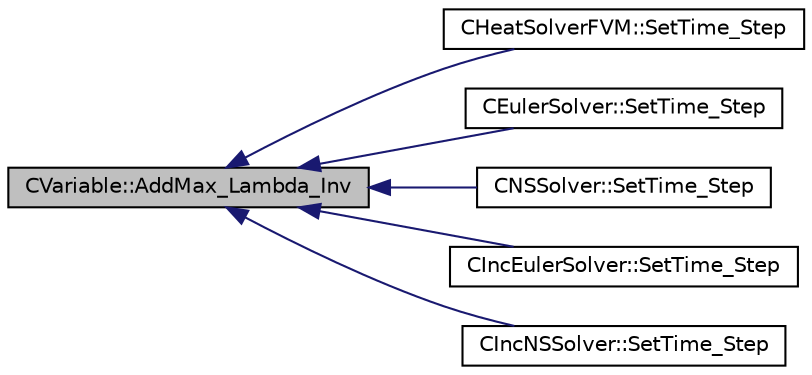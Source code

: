digraph "CVariable::AddMax_Lambda_Inv"
{
  edge [fontname="Helvetica",fontsize="10",labelfontname="Helvetica",labelfontsize="10"];
  node [fontname="Helvetica",fontsize="10",shape=record];
  rankdir="LR";
  Node178 [label="CVariable::AddMax_Lambda_Inv",height=0.2,width=0.4,color="black", fillcolor="grey75", style="filled", fontcolor="black"];
  Node178 -> Node179 [dir="back",color="midnightblue",fontsize="10",style="solid",fontname="Helvetica"];
  Node179 [label="CHeatSolverFVM::SetTime_Step",height=0.2,width=0.4,color="black", fillcolor="white", style="filled",URL="$class_c_heat_solver_f_v_m.html#a5d2dc86ae38a3f979cfce8bf7bccdaa8",tooltip="A virtual member. "];
  Node178 -> Node180 [dir="back",color="midnightblue",fontsize="10",style="solid",fontname="Helvetica"];
  Node180 [label="CEulerSolver::SetTime_Step",height=0.2,width=0.4,color="black", fillcolor="white", style="filled",URL="$class_c_euler_solver.html#aeed500154a5961eb2bfbd2e646a9b25f",tooltip="Compute the time step for solving the Euler equations. "];
  Node178 -> Node181 [dir="back",color="midnightblue",fontsize="10",style="solid",fontname="Helvetica"];
  Node181 [label="CNSSolver::SetTime_Step",height=0.2,width=0.4,color="black", fillcolor="white", style="filled",URL="$class_c_n_s_solver.html#a340a62e197f7386736db85967e586804",tooltip="Compute the time step for solving the Navier-Stokes equations with turbulence model. "];
  Node178 -> Node182 [dir="back",color="midnightblue",fontsize="10",style="solid",fontname="Helvetica"];
  Node182 [label="CIncEulerSolver::SetTime_Step",height=0.2,width=0.4,color="black", fillcolor="white", style="filled",URL="$class_c_inc_euler_solver.html#a875187880aa80b37f7d200526f9883ba",tooltip="Compute the time step for solving the Euler equations. "];
  Node178 -> Node183 [dir="back",color="midnightblue",fontsize="10",style="solid",fontname="Helvetica"];
  Node183 [label="CIncNSSolver::SetTime_Step",height=0.2,width=0.4,color="black", fillcolor="white", style="filled",URL="$class_c_inc_n_s_solver.html#a50e3b8e05bda6be8be79b9068c06bd4e",tooltip="Compute the time step for solving the Navier-Stokes equations with turbulence model. "];
}
